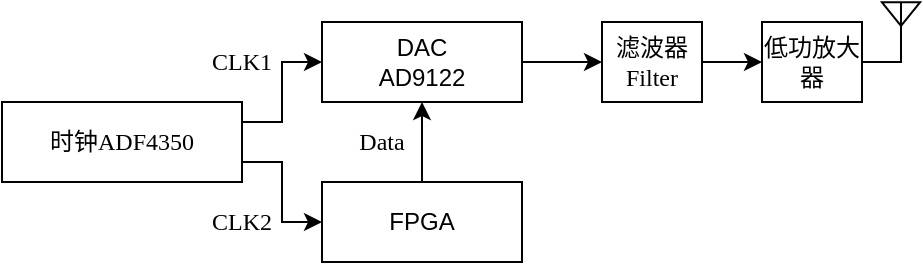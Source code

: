 <mxfile version="13.7.9" type="github">
  <diagram id="hLTDgD6SofZxdnZtOs8I" name="第 1 页">
    <mxGraphModel dx="852" dy="622" grid="1" gridSize="10" guides="1" tooltips="1" connect="1" arrows="1" fold="1" page="1" pageScale="1" pageWidth="827" pageHeight="1169" math="0" shadow="0">
      <root>
        <mxCell id="0" />
        <mxCell id="1" parent="0" />
        <mxCell id="yjFTeLBGDz7d2mx2C8Lj-25" style="edgeStyle=orthogonalEdgeStyle;rounded=0;orthogonalLoop=1;jettySize=auto;html=1;exitX=1;exitY=0.25;exitDx=0;exitDy=0;entryX=0;entryY=0.5;entryDx=0;entryDy=0;" edge="1" parent="1" source="yjFTeLBGDz7d2mx2C8Lj-1" target="yjFTeLBGDz7d2mx2C8Lj-2">
          <mxGeometry relative="1" as="geometry" />
        </mxCell>
        <mxCell id="yjFTeLBGDz7d2mx2C8Lj-26" style="edgeStyle=orthogonalEdgeStyle;rounded=0;orthogonalLoop=1;jettySize=auto;html=1;exitX=1;exitY=0.75;exitDx=0;exitDy=0;entryX=0;entryY=0.5;entryDx=0;entryDy=0;" edge="1" parent="1" source="yjFTeLBGDz7d2mx2C8Lj-1" target="yjFTeLBGDz7d2mx2C8Lj-3">
          <mxGeometry relative="1" as="geometry" />
        </mxCell>
        <mxCell id="yjFTeLBGDz7d2mx2C8Lj-1" value="&lt;font face=&quot;宋体&quot;&gt;时钟&lt;/font&gt;&lt;font face=&quot;Times New Roman&quot;&gt;ADF4350&lt;/font&gt;" style="rounded=0;whiteSpace=wrap;html=1;" vertex="1" parent="1">
          <mxGeometry x="210" y="200" width="120" height="40" as="geometry" />
        </mxCell>
        <mxCell id="yjFTeLBGDz7d2mx2C8Lj-9" style="edgeStyle=orthogonalEdgeStyle;rounded=0;orthogonalLoop=1;jettySize=auto;html=1;exitX=1;exitY=0.5;exitDx=0;exitDy=0;entryX=0;entryY=0.5;entryDx=0;entryDy=0;" edge="1" parent="1" source="yjFTeLBGDz7d2mx2C8Lj-2" target="yjFTeLBGDz7d2mx2C8Lj-4">
          <mxGeometry relative="1" as="geometry" />
        </mxCell>
        <mxCell id="yjFTeLBGDz7d2mx2C8Lj-2" value="DAC&lt;br&gt;AD9122" style="rounded=0;whiteSpace=wrap;html=1;" vertex="1" parent="1">
          <mxGeometry x="370" y="160" width="100" height="40" as="geometry" />
        </mxCell>
        <mxCell id="yjFTeLBGDz7d2mx2C8Lj-3" value="FPGA" style="rounded=0;whiteSpace=wrap;html=1;" vertex="1" parent="1">
          <mxGeometry x="370" y="240" width="100" height="40" as="geometry" />
        </mxCell>
        <mxCell id="yjFTeLBGDz7d2mx2C8Lj-10" style="edgeStyle=orthogonalEdgeStyle;rounded=0;orthogonalLoop=1;jettySize=auto;html=1;exitX=1;exitY=0.5;exitDx=0;exitDy=0;entryX=0;entryY=0.5;entryDx=0;entryDy=0;" edge="1" parent="1" source="yjFTeLBGDz7d2mx2C8Lj-4" target="yjFTeLBGDz7d2mx2C8Lj-6">
          <mxGeometry relative="1" as="geometry" />
        </mxCell>
        <mxCell id="yjFTeLBGDz7d2mx2C8Lj-4" value="&lt;font face=&quot;宋体&quot;&gt;滤波器&lt;/font&gt;&lt;font face=&quot;Times New Roman&quot;&gt;Filter&lt;/font&gt;" style="rounded=0;whiteSpace=wrap;html=1;" vertex="1" parent="1">
          <mxGeometry x="510" y="160" width="50" height="40" as="geometry" />
        </mxCell>
        <mxCell id="yjFTeLBGDz7d2mx2C8Lj-6" value="&lt;font face=&quot;宋体&quot;&gt;低功放大器&lt;/font&gt;" style="rounded=0;whiteSpace=wrap;html=1;" vertex="1" parent="1">
          <mxGeometry x="590" y="160" width="50" height="40" as="geometry" />
        </mxCell>
        <mxCell id="yjFTeLBGDz7d2mx2C8Lj-12" value="" style="verticalLabelPosition=bottom;shadow=0;dashed=0;align=center;html=1;verticalAlign=top;shape=mxgraph.electrical.radio.aerial_-_antenna_2;" vertex="1" parent="1">
          <mxGeometry x="650" y="150" width="19" height="30" as="geometry" />
        </mxCell>
        <mxCell id="yjFTeLBGDz7d2mx2C8Lj-15" value="" style="endArrow=none;html=1;exitX=1;exitY=0.5;exitDx=0;exitDy=0;" edge="1" parent="1" source="yjFTeLBGDz7d2mx2C8Lj-6">
          <mxGeometry width="50" height="50" relative="1" as="geometry">
            <mxPoint x="640" y="230" as="sourcePoint" />
            <mxPoint x="660" y="180" as="targetPoint" />
          </mxGeometry>
        </mxCell>
        <mxCell id="yjFTeLBGDz7d2mx2C8Lj-18" value="&lt;font face=&quot;Times New Roman&quot;&gt;CLK1&lt;/font&gt;" style="text;html=1;strokeColor=none;fillColor=none;align=center;verticalAlign=middle;whiteSpace=wrap;rounded=0;" vertex="1" parent="1">
          <mxGeometry x="310" y="170" width="40" height="20" as="geometry" />
        </mxCell>
        <mxCell id="yjFTeLBGDz7d2mx2C8Lj-19" value="&lt;font face=&quot;Times New Roman&quot;&gt;CLK2&lt;/font&gt;" style="text;html=1;strokeColor=none;fillColor=none;align=center;verticalAlign=middle;whiteSpace=wrap;rounded=0;" vertex="1" parent="1">
          <mxGeometry x="310" y="250" width="40" height="20" as="geometry" />
        </mxCell>
        <mxCell id="yjFTeLBGDz7d2mx2C8Lj-20" value="" style="endArrow=classic;html=1;exitX=0.5;exitY=0;exitDx=0;exitDy=0;entryX=0.5;entryY=1;entryDx=0;entryDy=0;" edge="1" parent="1" source="yjFTeLBGDz7d2mx2C8Lj-3" target="yjFTeLBGDz7d2mx2C8Lj-2">
          <mxGeometry width="50" height="50" relative="1" as="geometry">
            <mxPoint x="480" y="350" as="sourcePoint" />
            <mxPoint x="530" y="300" as="targetPoint" />
          </mxGeometry>
        </mxCell>
        <mxCell id="yjFTeLBGDz7d2mx2C8Lj-21" value="&lt;font face=&quot;Times New Roman&quot;&gt;Data&lt;/font&gt;" style="text;html=1;strokeColor=none;fillColor=none;align=center;verticalAlign=middle;whiteSpace=wrap;rounded=0;" vertex="1" parent="1">
          <mxGeometry x="380" y="210" width="40" height="20" as="geometry" />
        </mxCell>
      </root>
    </mxGraphModel>
  </diagram>
</mxfile>
